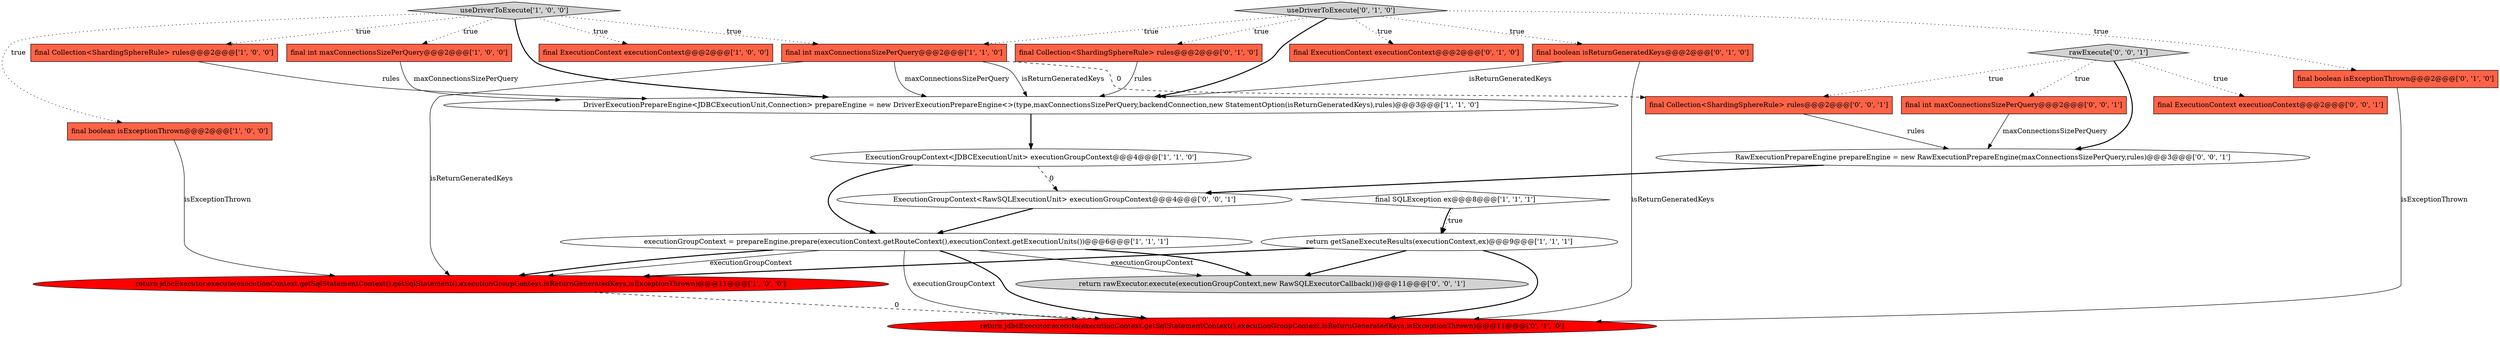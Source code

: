 digraph {
4 [style = filled, label = "final ExecutionContext executionContext@@@2@@@['1', '0', '0']", fillcolor = tomato, shape = box image = "AAA0AAABBB1BBB"];
9 [style = filled, label = "useDriverToExecute['1', '0', '0']", fillcolor = lightgray, shape = diamond image = "AAA0AAABBB1BBB"];
10 [style = filled, label = "final Collection<ShardingSphereRule> rules@@@2@@@['1', '0', '0']", fillcolor = tomato, shape = box image = "AAA0AAABBB1BBB"];
12 [style = filled, label = "final boolean isExceptionThrown@@@2@@@['0', '1', '0']", fillcolor = tomato, shape = box image = "AAA0AAABBB2BBB"];
7 [style = filled, label = "return jdbcExecutor.execute(executionContext.getSqlStatementContext().getSqlStatement(),executionGroupContext,isReturnGeneratedKeys,isExceptionThrown)@@@11@@@['1', '0', '0']", fillcolor = red, shape = ellipse image = "AAA1AAABBB1BBB"];
22 [style = filled, label = "final int maxConnectionsSizePerQuery@@@2@@@['0', '0', '1']", fillcolor = tomato, shape = box image = "AAA0AAABBB3BBB"];
18 [style = filled, label = "rawExecute['0', '0', '1']", fillcolor = lightgray, shape = diamond image = "AAA0AAABBB3BBB"];
1 [style = filled, label = "executionGroupContext = prepareEngine.prepare(executionContext.getRouteContext(),executionContext.getExecutionUnits())@@@6@@@['1', '1', '1']", fillcolor = white, shape = ellipse image = "AAA0AAABBB1BBB"];
14 [style = filled, label = "return jdbcExecutor.execute(executionContext.getSqlStatementContext(),executionGroupContext,isReturnGeneratedKeys,isExceptionThrown)@@@11@@@['0', '1', '0']", fillcolor = red, shape = ellipse image = "AAA1AAABBB2BBB"];
15 [style = filled, label = "final boolean isReturnGeneratedKeys@@@2@@@['0', '1', '0']", fillcolor = tomato, shape = box image = "AAA0AAABBB2BBB"];
23 [style = filled, label = "RawExecutionPrepareEngine prepareEngine = new RawExecutionPrepareEngine(maxConnectionsSizePerQuery,rules)@@@3@@@['0', '0', '1']", fillcolor = white, shape = ellipse image = "AAA0AAABBB3BBB"];
3 [style = filled, label = "final boolean isExceptionThrown@@@2@@@['1', '0', '0']", fillcolor = tomato, shape = box image = "AAA0AAABBB1BBB"];
19 [style = filled, label = "final ExecutionContext executionContext@@@2@@@['0', '0', '1']", fillcolor = tomato, shape = box image = "AAA0AAABBB3BBB"];
8 [style = filled, label = "return getSaneExecuteResults(executionContext,ex)@@@9@@@['1', '1', '1']", fillcolor = white, shape = ellipse image = "AAA0AAABBB1BBB"];
2 [style = filled, label = "final int maxConnectionsSizePerQuery@@@2@@@['1', '0', '0']", fillcolor = tomato, shape = box image = "AAA0AAABBB1BBB"];
11 [style = filled, label = "final int maxConnectionsSizePerQuery@@@2@@@['1', '1', '0']", fillcolor = tomato, shape = box image = "AAA0AAABBB1BBB"];
17 [style = filled, label = "final ExecutionContext executionContext@@@2@@@['0', '1', '0']", fillcolor = tomato, shape = box image = "AAA0AAABBB2BBB"];
16 [style = filled, label = "useDriverToExecute['0', '1', '0']", fillcolor = lightgray, shape = diamond image = "AAA0AAABBB2BBB"];
13 [style = filled, label = "final Collection<ShardingSphereRule> rules@@@2@@@['0', '1', '0']", fillcolor = tomato, shape = box image = "AAA0AAABBB2BBB"];
5 [style = filled, label = "final SQLException ex@@@8@@@['1', '1', '1']", fillcolor = white, shape = diamond image = "AAA0AAABBB1BBB"];
21 [style = filled, label = "return rawExecutor.execute(executionGroupContext,new RawSQLExecutorCallback())@@@11@@@['0', '0', '1']", fillcolor = lightgray, shape = ellipse image = "AAA0AAABBB3BBB"];
6 [style = filled, label = "ExecutionGroupContext<JDBCExecutionUnit> executionGroupContext@@@4@@@['1', '1', '0']", fillcolor = white, shape = ellipse image = "AAA0AAABBB1BBB"];
0 [style = filled, label = "DriverExecutionPrepareEngine<JDBCExecutionUnit,Connection> prepareEngine = new DriverExecutionPrepareEngine<>(type,maxConnectionsSizePerQuery,backendConnection,new StatementOption(isReturnGeneratedKeys),rules)@@@3@@@['1', '1', '0']", fillcolor = white, shape = ellipse image = "AAA0AAABBB1BBB"];
20 [style = filled, label = "ExecutionGroupContext<RawSQLExecutionUnit> executionGroupContext@@@4@@@['0', '0', '1']", fillcolor = white, shape = ellipse image = "AAA0AAABBB3BBB"];
24 [style = filled, label = "final Collection<ShardingSphereRule> rules@@@2@@@['0', '0', '1']", fillcolor = tomato, shape = box image = "AAA0AAABBB3BBB"];
5->8 [style = bold, label=""];
16->0 [style = bold, label=""];
23->20 [style = bold, label=""];
16->12 [style = dotted, label="true"];
24->23 [style = solid, label="rules"];
9->0 [style = bold, label=""];
18->23 [style = bold, label=""];
1->21 [style = solid, label="executionGroupContext"];
16->13 [style = dotted, label="true"];
0->6 [style = bold, label=""];
6->20 [style = dashed, label="0"];
2->0 [style = solid, label="maxConnectionsSizePerQuery"];
15->14 [style = solid, label="isReturnGeneratedKeys"];
7->14 [style = dashed, label="0"];
9->11 [style = dotted, label="true"];
16->17 [style = dotted, label="true"];
18->24 [style = dotted, label="true"];
18->19 [style = dotted, label="true"];
8->14 [style = bold, label=""];
20->1 [style = bold, label=""];
1->7 [style = solid, label="executionGroupContext"];
22->23 [style = solid, label="maxConnectionsSizePerQuery"];
1->7 [style = bold, label=""];
8->7 [style = bold, label=""];
10->0 [style = solid, label="rules"];
3->7 [style = solid, label="isExceptionThrown"];
6->1 [style = bold, label=""];
11->0 [style = solid, label="maxConnectionsSizePerQuery"];
13->0 [style = solid, label="rules"];
15->0 [style = solid, label="isReturnGeneratedKeys"];
1->21 [style = bold, label=""];
9->2 [style = dotted, label="true"];
1->14 [style = solid, label="executionGroupContext"];
12->14 [style = solid, label="isExceptionThrown"];
11->24 [style = dashed, label="0"];
8->21 [style = bold, label=""];
9->4 [style = dotted, label="true"];
1->14 [style = bold, label=""];
11->7 [style = solid, label="isReturnGeneratedKeys"];
11->0 [style = solid, label="isReturnGeneratedKeys"];
5->8 [style = dotted, label="true"];
9->10 [style = dotted, label="true"];
16->11 [style = dotted, label="true"];
9->3 [style = dotted, label="true"];
16->15 [style = dotted, label="true"];
18->22 [style = dotted, label="true"];
}
